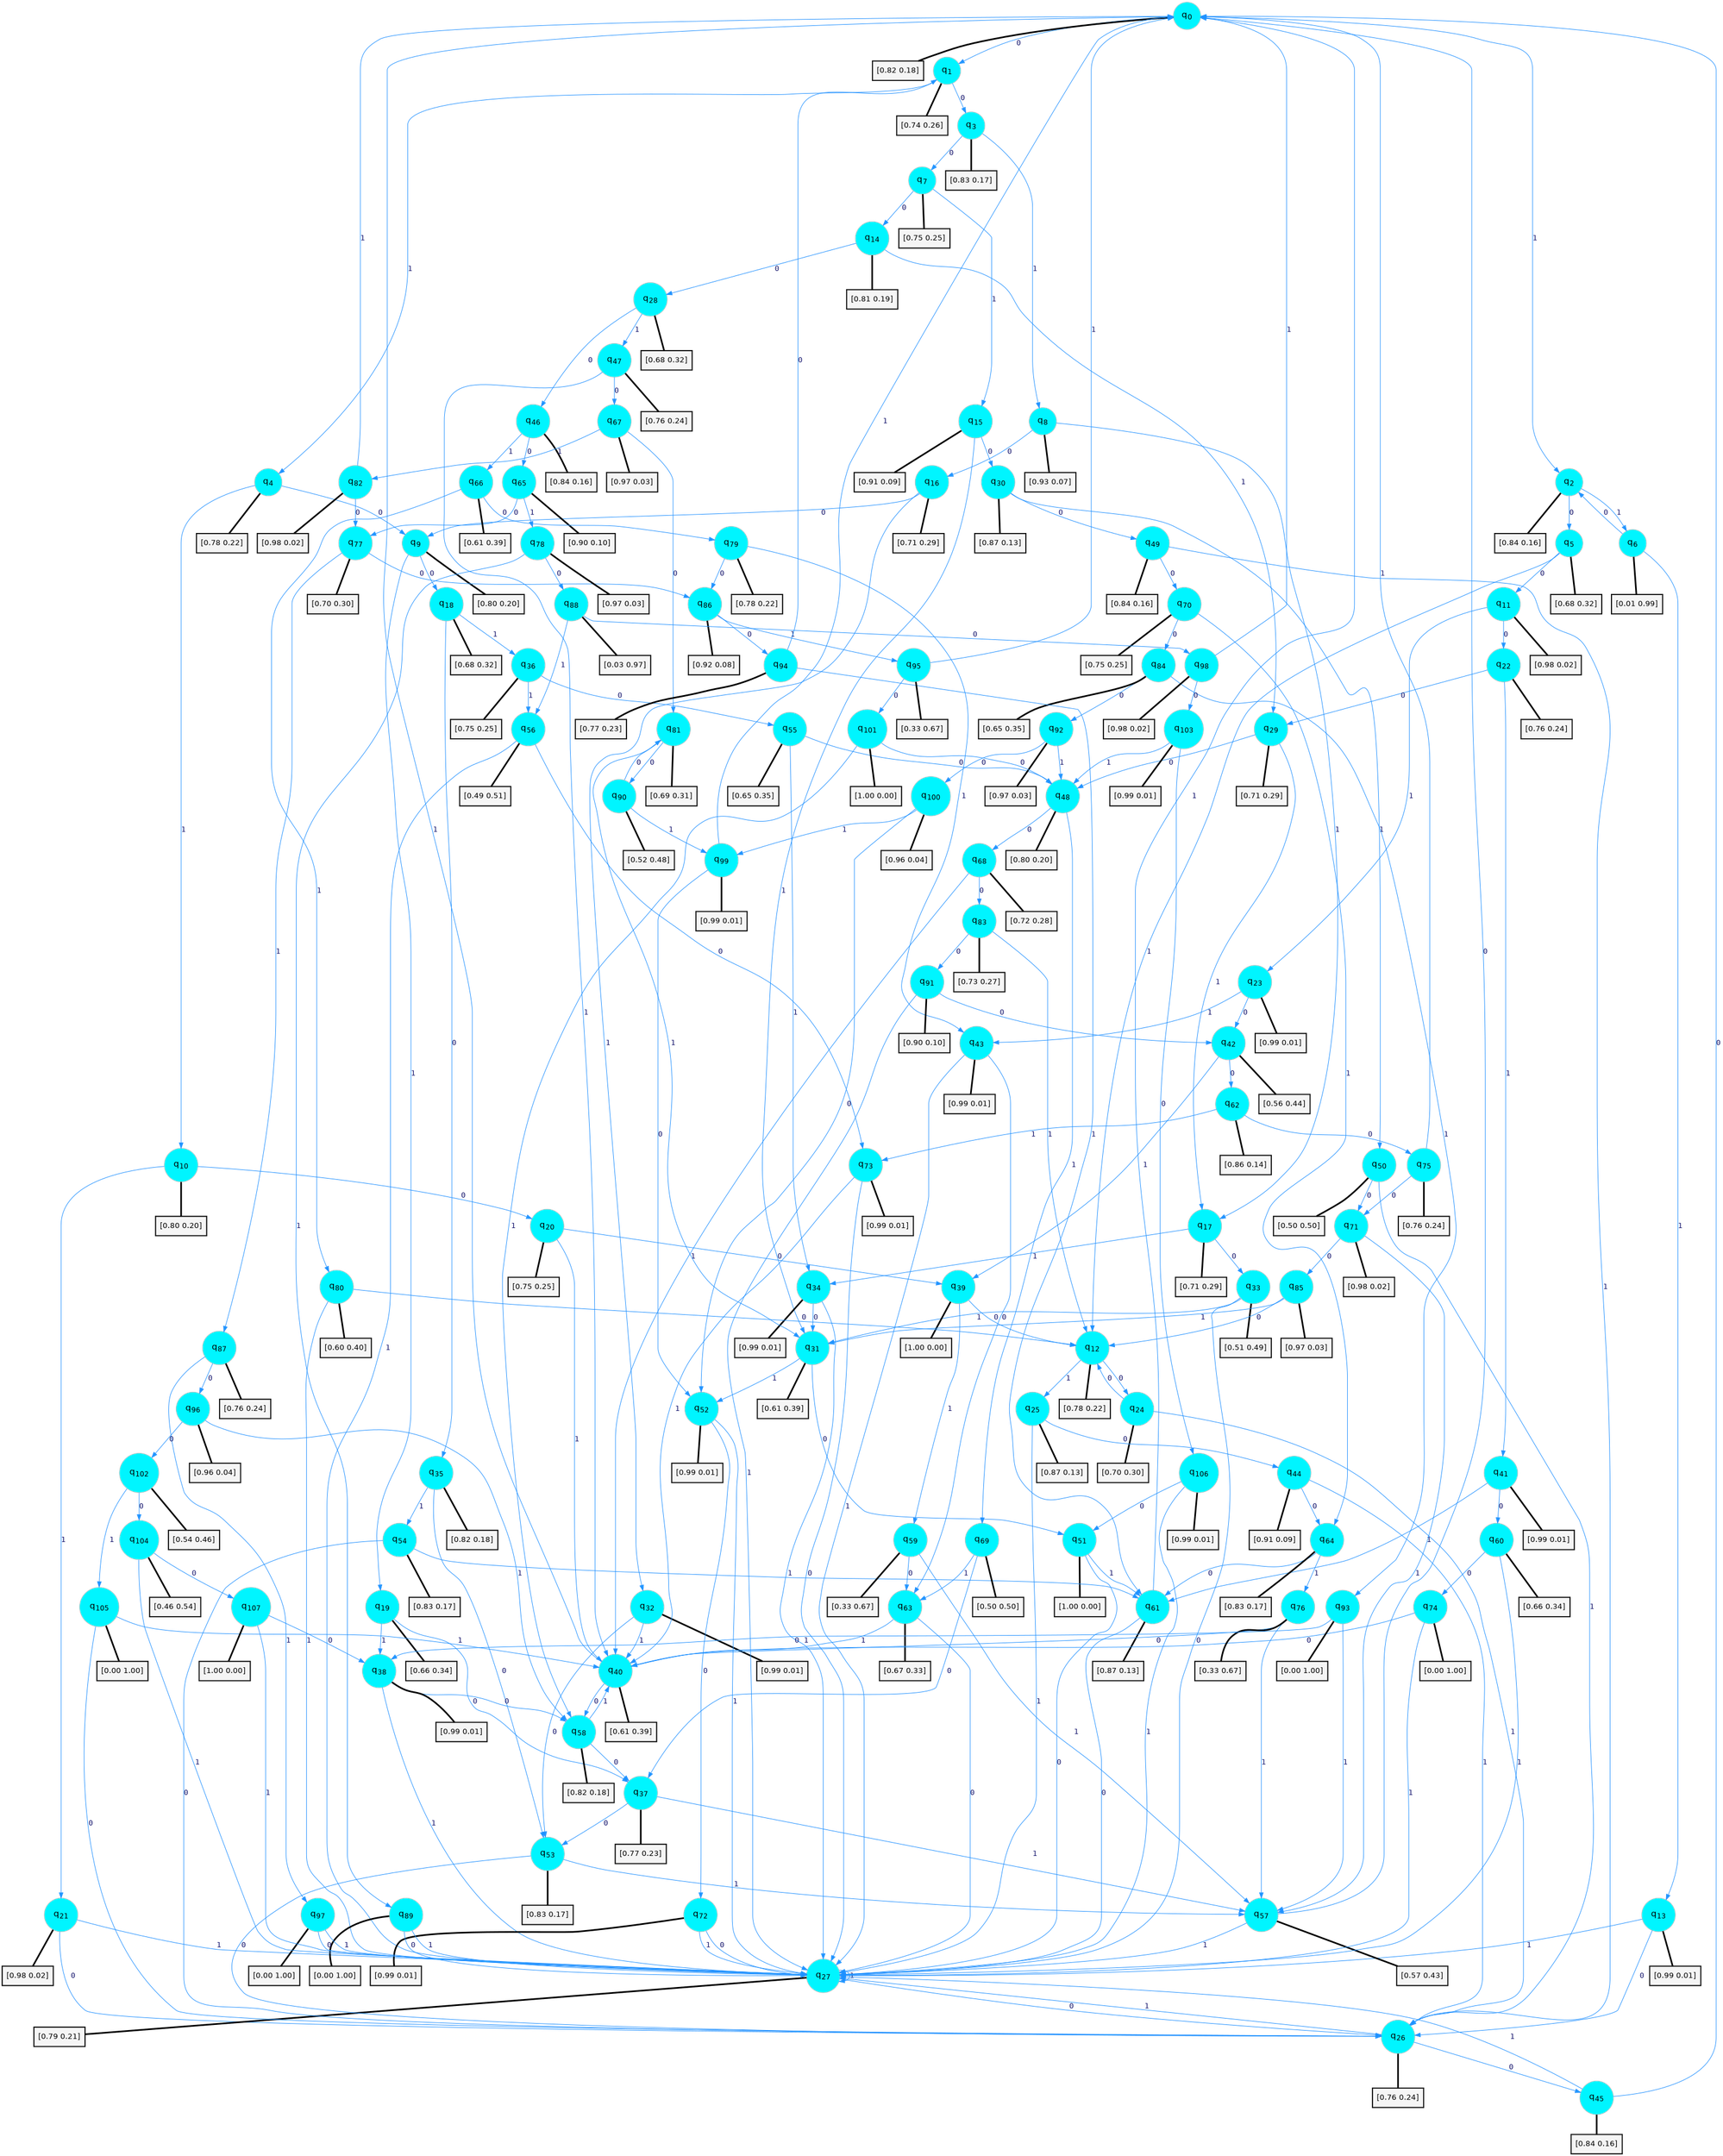 digraph G {
graph [
bgcolor=transparent, dpi=300, rankdir=TD, size="40,25"];
node [
color=gray, fillcolor=turquoise1, fontcolor=black, fontname=Helvetica, fontsize=16, fontweight=bold, shape=circle, style=filled];
edge [
arrowsize=1, color=dodgerblue1, fontcolor=midnightblue, fontname=courier, fontweight=bold, penwidth=1, style=solid, weight=20];
0[label=<q<SUB>0</SUB>>];
1[label=<q<SUB>1</SUB>>];
2[label=<q<SUB>2</SUB>>];
3[label=<q<SUB>3</SUB>>];
4[label=<q<SUB>4</SUB>>];
5[label=<q<SUB>5</SUB>>];
6[label=<q<SUB>6</SUB>>];
7[label=<q<SUB>7</SUB>>];
8[label=<q<SUB>8</SUB>>];
9[label=<q<SUB>9</SUB>>];
10[label=<q<SUB>10</SUB>>];
11[label=<q<SUB>11</SUB>>];
12[label=<q<SUB>12</SUB>>];
13[label=<q<SUB>13</SUB>>];
14[label=<q<SUB>14</SUB>>];
15[label=<q<SUB>15</SUB>>];
16[label=<q<SUB>16</SUB>>];
17[label=<q<SUB>17</SUB>>];
18[label=<q<SUB>18</SUB>>];
19[label=<q<SUB>19</SUB>>];
20[label=<q<SUB>20</SUB>>];
21[label=<q<SUB>21</SUB>>];
22[label=<q<SUB>22</SUB>>];
23[label=<q<SUB>23</SUB>>];
24[label=<q<SUB>24</SUB>>];
25[label=<q<SUB>25</SUB>>];
26[label=<q<SUB>26</SUB>>];
27[label=<q<SUB>27</SUB>>];
28[label=<q<SUB>28</SUB>>];
29[label=<q<SUB>29</SUB>>];
30[label=<q<SUB>30</SUB>>];
31[label=<q<SUB>31</SUB>>];
32[label=<q<SUB>32</SUB>>];
33[label=<q<SUB>33</SUB>>];
34[label=<q<SUB>34</SUB>>];
35[label=<q<SUB>35</SUB>>];
36[label=<q<SUB>36</SUB>>];
37[label=<q<SUB>37</SUB>>];
38[label=<q<SUB>38</SUB>>];
39[label=<q<SUB>39</SUB>>];
40[label=<q<SUB>40</SUB>>];
41[label=<q<SUB>41</SUB>>];
42[label=<q<SUB>42</SUB>>];
43[label=<q<SUB>43</SUB>>];
44[label=<q<SUB>44</SUB>>];
45[label=<q<SUB>45</SUB>>];
46[label=<q<SUB>46</SUB>>];
47[label=<q<SUB>47</SUB>>];
48[label=<q<SUB>48</SUB>>];
49[label=<q<SUB>49</SUB>>];
50[label=<q<SUB>50</SUB>>];
51[label=<q<SUB>51</SUB>>];
52[label=<q<SUB>52</SUB>>];
53[label=<q<SUB>53</SUB>>];
54[label=<q<SUB>54</SUB>>];
55[label=<q<SUB>55</SUB>>];
56[label=<q<SUB>56</SUB>>];
57[label=<q<SUB>57</SUB>>];
58[label=<q<SUB>58</SUB>>];
59[label=<q<SUB>59</SUB>>];
60[label=<q<SUB>60</SUB>>];
61[label=<q<SUB>61</SUB>>];
62[label=<q<SUB>62</SUB>>];
63[label=<q<SUB>63</SUB>>];
64[label=<q<SUB>64</SUB>>];
65[label=<q<SUB>65</SUB>>];
66[label=<q<SUB>66</SUB>>];
67[label=<q<SUB>67</SUB>>];
68[label=<q<SUB>68</SUB>>];
69[label=<q<SUB>69</SUB>>];
70[label=<q<SUB>70</SUB>>];
71[label=<q<SUB>71</SUB>>];
72[label=<q<SUB>72</SUB>>];
73[label=<q<SUB>73</SUB>>];
74[label=<q<SUB>74</SUB>>];
75[label=<q<SUB>75</SUB>>];
76[label=<q<SUB>76</SUB>>];
77[label=<q<SUB>77</SUB>>];
78[label=<q<SUB>78</SUB>>];
79[label=<q<SUB>79</SUB>>];
80[label=<q<SUB>80</SUB>>];
81[label=<q<SUB>81</SUB>>];
82[label=<q<SUB>82</SUB>>];
83[label=<q<SUB>83</SUB>>];
84[label=<q<SUB>84</SUB>>];
85[label=<q<SUB>85</SUB>>];
86[label=<q<SUB>86</SUB>>];
87[label=<q<SUB>87</SUB>>];
88[label=<q<SUB>88</SUB>>];
89[label=<q<SUB>89</SUB>>];
90[label=<q<SUB>90</SUB>>];
91[label=<q<SUB>91</SUB>>];
92[label=<q<SUB>92</SUB>>];
93[label=<q<SUB>93</SUB>>];
94[label=<q<SUB>94</SUB>>];
95[label=<q<SUB>95</SUB>>];
96[label=<q<SUB>96</SUB>>];
97[label=<q<SUB>97</SUB>>];
98[label=<q<SUB>98</SUB>>];
99[label=<q<SUB>99</SUB>>];
100[label=<q<SUB>100</SUB>>];
101[label=<q<SUB>101</SUB>>];
102[label=<q<SUB>102</SUB>>];
103[label=<q<SUB>103</SUB>>];
104[label=<q<SUB>104</SUB>>];
105[label=<q<SUB>105</SUB>>];
106[label=<q<SUB>106</SUB>>];
107[label=<q<SUB>107</SUB>>];
108[label="[0.82 0.18]", shape=box,fontcolor=black, fontname=Helvetica, fontsize=14, penwidth=2, fillcolor=whitesmoke,color=black];
109[label="[0.74 0.26]", shape=box,fontcolor=black, fontname=Helvetica, fontsize=14, penwidth=2, fillcolor=whitesmoke,color=black];
110[label="[0.84 0.16]", shape=box,fontcolor=black, fontname=Helvetica, fontsize=14, penwidth=2, fillcolor=whitesmoke,color=black];
111[label="[0.83 0.17]", shape=box,fontcolor=black, fontname=Helvetica, fontsize=14, penwidth=2, fillcolor=whitesmoke,color=black];
112[label="[0.78 0.22]", shape=box,fontcolor=black, fontname=Helvetica, fontsize=14, penwidth=2, fillcolor=whitesmoke,color=black];
113[label="[0.68 0.32]", shape=box,fontcolor=black, fontname=Helvetica, fontsize=14, penwidth=2, fillcolor=whitesmoke,color=black];
114[label="[0.01 0.99]", shape=box,fontcolor=black, fontname=Helvetica, fontsize=14, penwidth=2, fillcolor=whitesmoke,color=black];
115[label="[0.75 0.25]", shape=box,fontcolor=black, fontname=Helvetica, fontsize=14, penwidth=2, fillcolor=whitesmoke,color=black];
116[label="[0.93 0.07]", shape=box,fontcolor=black, fontname=Helvetica, fontsize=14, penwidth=2, fillcolor=whitesmoke,color=black];
117[label="[0.80 0.20]", shape=box,fontcolor=black, fontname=Helvetica, fontsize=14, penwidth=2, fillcolor=whitesmoke,color=black];
118[label="[0.80 0.20]", shape=box,fontcolor=black, fontname=Helvetica, fontsize=14, penwidth=2, fillcolor=whitesmoke,color=black];
119[label="[0.98 0.02]", shape=box,fontcolor=black, fontname=Helvetica, fontsize=14, penwidth=2, fillcolor=whitesmoke,color=black];
120[label="[0.78 0.22]", shape=box,fontcolor=black, fontname=Helvetica, fontsize=14, penwidth=2, fillcolor=whitesmoke,color=black];
121[label="[0.99 0.01]", shape=box,fontcolor=black, fontname=Helvetica, fontsize=14, penwidth=2, fillcolor=whitesmoke,color=black];
122[label="[0.81 0.19]", shape=box,fontcolor=black, fontname=Helvetica, fontsize=14, penwidth=2, fillcolor=whitesmoke,color=black];
123[label="[0.91 0.09]", shape=box,fontcolor=black, fontname=Helvetica, fontsize=14, penwidth=2, fillcolor=whitesmoke,color=black];
124[label="[0.71 0.29]", shape=box,fontcolor=black, fontname=Helvetica, fontsize=14, penwidth=2, fillcolor=whitesmoke,color=black];
125[label="[0.71 0.29]", shape=box,fontcolor=black, fontname=Helvetica, fontsize=14, penwidth=2, fillcolor=whitesmoke,color=black];
126[label="[0.68 0.32]", shape=box,fontcolor=black, fontname=Helvetica, fontsize=14, penwidth=2, fillcolor=whitesmoke,color=black];
127[label="[0.66 0.34]", shape=box,fontcolor=black, fontname=Helvetica, fontsize=14, penwidth=2, fillcolor=whitesmoke,color=black];
128[label="[0.75 0.25]", shape=box,fontcolor=black, fontname=Helvetica, fontsize=14, penwidth=2, fillcolor=whitesmoke,color=black];
129[label="[0.98 0.02]", shape=box,fontcolor=black, fontname=Helvetica, fontsize=14, penwidth=2, fillcolor=whitesmoke,color=black];
130[label="[0.76 0.24]", shape=box,fontcolor=black, fontname=Helvetica, fontsize=14, penwidth=2, fillcolor=whitesmoke,color=black];
131[label="[0.99 0.01]", shape=box,fontcolor=black, fontname=Helvetica, fontsize=14, penwidth=2, fillcolor=whitesmoke,color=black];
132[label="[0.70 0.30]", shape=box,fontcolor=black, fontname=Helvetica, fontsize=14, penwidth=2, fillcolor=whitesmoke,color=black];
133[label="[0.87 0.13]", shape=box,fontcolor=black, fontname=Helvetica, fontsize=14, penwidth=2, fillcolor=whitesmoke,color=black];
134[label="[0.76 0.24]", shape=box,fontcolor=black, fontname=Helvetica, fontsize=14, penwidth=2, fillcolor=whitesmoke,color=black];
135[label="[0.79 0.21]", shape=box,fontcolor=black, fontname=Helvetica, fontsize=14, penwidth=2, fillcolor=whitesmoke,color=black];
136[label="[0.68 0.32]", shape=box,fontcolor=black, fontname=Helvetica, fontsize=14, penwidth=2, fillcolor=whitesmoke,color=black];
137[label="[0.71 0.29]", shape=box,fontcolor=black, fontname=Helvetica, fontsize=14, penwidth=2, fillcolor=whitesmoke,color=black];
138[label="[0.87 0.13]", shape=box,fontcolor=black, fontname=Helvetica, fontsize=14, penwidth=2, fillcolor=whitesmoke,color=black];
139[label="[0.61 0.39]", shape=box,fontcolor=black, fontname=Helvetica, fontsize=14, penwidth=2, fillcolor=whitesmoke,color=black];
140[label="[0.99 0.01]", shape=box,fontcolor=black, fontname=Helvetica, fontsize=14, penwidth=2, fillcolor=whitesmoke,color=black];
141[label="[0.51 0.49]", shape=box,fontcolor=black, fontname=Helvetica, fontsize=14, penwidth=2, fillcolor=whitesmoke,color=black];
142[label="[0.99 0.01]", shape=box,fontcolor=black, fontname=Helvetica, fontsize=14, penwidth=2, fillcolor=whitesmoke,color=black];
143[label="[0.82 0.18]", shape=box,fontcolor=black, fontname=Helvetica, fontsize=14, penwidth=2, fillcolor=whitesmoke,color=black];
144[label="[0.75 0.25]", shape=box,fontcolor=black, fontname=Helvetica, fontsize=14, penwidth=2, fillcolor=whitesmoke,color=black];
145[label="[0.77 0.23]", shape=box,fontcolor=black, fontname=Helvetica, fontsize=14, penwidth=2, fillcolor=whitesmoke,color=black];
146[label="[0.99 0.01]", shape=box,fontcolor=black, fontname=Helvetica, fontsize=14, penwidth=2, fillcolor=whitesmoke,color=black];
147[label="[1.00 0.00]", shape=box,fontcolor=black, fontname=Helvetica, fontsize=14, penwidth=2, fillcolor=whitesmoke,color=black];
148[label="[0.61 0.39]", shape=box,fontcolor=black, fontname=Helvetica, fontsize=14, penwidth=2, fillcolor=whitesmoke,color=black];
149[label="[0.99 0.01]", shape=box,fontcolor=black, fontname=Helvetica, fontsize=14, penwidth=2, fillcolor=whitesmoke,color=black];
150[label="[0.56 0.44]", shape=box,fontcolor=black, fontname=Helvetica, fontsize=14, penwidth=2, fillcolor=whitesmoke,color=black];
151[label="[0.99 0.01]", shape=box,fontcolor=black, fontname=Helvetica, fontsize=14, penwidth=2, fillcolor=whitesmoke,color=black];
152[label="[0.91 0.09]", shape=box,fontcolor=black, fontname=Helvetica, fontsize=14, penwidth=2, fillcolor=whitesmoke,color=black];
153[label="[0.84 0.16]", shape=box,fontcolor=black, fontname=Helvetica, fontsize=14, penwidth=2, fillcolor=whitesmoke,color=black];
154[label="[0.84 0.16]", shape=box,fontcolor=black, fontname=Helvetica, fontsize=14, penwidth=2, fillcolor=whitesmoke,color=black];
155[label="[0.76 0.24]", shape=box,fontcolor=black, fontname=Helvetica, fontsize=14, penwidth=2, fillcolor=whitesmoke,color=black];
156[label="[0.80 0.20]", shape=box,fontcolor=black, fontname=Helvetica, fontsize=14, penwidth=2, fillcolor=whitesmoke,color=black];
157[label="[0.84 0.16]", shape=box,fontcolor=black, fontname=Helvetica, fontsize=14, penwidth=2, fillcolor=whitesmoke,color=black];
158[label="[0.50 0.50]", shape=box,fontcolor=black, fontname=Helvetica, fontsize=14, penwidth=2, fillcolor=whitesmoke,color=black];
159[label="[1.00 0.00]", shape=box,fontcolor=black, fontname=Helvetica, fontsize=14, penwidth=2, fillcolor=whitesmoke,color=black];
160[label="[0.99 0.01]", shape=box,fontcolor=black, fontname=Helvetica, fontsize=14, penwidth=2, fillcolor=whitesmoke,color=black];
161[label="[0.83 0.17]", shape=box,fontcolor=black, fontname=Helvetica, fontsize=14, penwidth=2, fillcolor=whitesmoke,color=black];
162[label="[0.83 0.17]", shape=box,fontcolor=black, fontname=Helvetica, fontsize=14, penwidth=2, fillcolor=whitesmoke,color=black];
163[label="[0.65 0.35]", shape=box,fontcolor=black, fontname=Helvetica, fontsize=14, penwidth=2, fillcolor=whitesmoke,color=black];
164[label="[0.49 0.51]", shape=box,fontcolor=black, fontname=Helvetica, fontsize=14, penwidth=2, fillcolor=whitesmoke,color=black];
165[label="[0.57 0.43]", shape=box,fontcolor=black, fontname=Helvetica, fontsize=14, penwidth=2, fillcolor=whitesmoke,color=black];
166[label="[0.82 0.18]", shape=box,fontcolor=black, fontname=Helvetica, fontsize=14, penwidth=2, fillcolor=whitesmoke,color=black];
167[label="[0.33 0.67]", shape=box,fontcolor=black, fontname=Helvetica, fontsize=14, penwidth=2, fillcolor=whitesmoke,color=black];
168[label="[0.66 0.34]", shape=box,fontcolor=black, fontname=Helvetica, fontsize=14, penwidth=2, fillcolor=whitesmoke,color=black];
169[label="[0.87 0.13]", shape=box,fontcolor=black, fontname=Helvetica, fontsize=14, penwidth=2, fillcolor=whitesmoke,color=black];
170[label="[0.86 0.14]", shape=box,fontcolor=black, fontname=Helvetica, fontsize=14, penwidth=2, fillcolor=whitesmoke,color=black];
171[label="[0.67 0.33]", shape=box,fontcolor=black, fontname=Helvetica, fontsize=14, penwidth=2, fillcolor=whitesmoke,color=black];
172[label="[0.83 0.17]", shape=box,fontcolor=black, fontname=Helvetica, fontsize=14, penwidth=2, fillcolor=whitesmoke,color=black];
173[label="[0.90 0.10]", shape=box,fontcolor=black, fontname=Helvetica, fontsize=14, penwidth=2, fillcolor=whitesmoke,color=black];
174[label="[0.61 0.39]", shape=box,fontcolor=black, fontname=Helvetica, fontsize=14, penwidth=2, fillcolor=whitesmoke,color=black];
175[label="[0.97 0.03]", shape=box,fontcolor=black, fontname=Helvetica, fontsize=14, penwidth=2, fillcolor=whitesmoke,color=black];
176[label="[0.72 0.28]", shape=box,fontcolor=black, fontname=Helvetica, fontsize=14, penwidth=2, fillcolor=whitesmoke,color=black];
177[label="[0.50 0.50]", shape=box,fontcolor=black, fontname=Helvetica, fontsize=14, penwidth=2, fillcolor=whitesmoke,color=black];
178[label="[0.75 0.25]", shape=box,fontcolor=black, fontname=Helvetica, fontsize=14, penwidth=2, fillcolor=whitesmoke,color=black];
179[label="[0.98 0.02]", shape=box,fontcolor=black, fontname=Helvetica, fontsize=14, penwidth=2, fillcolor=whitesmoke,color=black];
180[label="[0.99 0.01]", shape=box,fontcolor=black, fontname=Helvetica, fontsize=14, penwidth=2, fillcolor=whitesmoke,color=black];
181[label="[0.99 0.01]", shape=box,fontcolor=black, fontname=Helvetica, fontsize=14, penwidth=2, fillcolor=whitesmoke,color=black];
182[label="[0.00 1.00]", shape=box,fontcolor=black, fontname=Helvetica, fontsize=14, penwidth=2, fillcolor=whitesmoke,color=black];
183[label="[0.76 0.24]", shape=box,fontcolor=black, fontname=Helvetica, fontsize=14, penwidth=2, fillcolor=whitesmoke,color=black];
184[label="[0.33 0.67]", shape=box,fontcolor=black, fontname=Helvetica, fontsize=14, penwidth=2, fillcolor=whitesmoke,color=black];
185[label="[0.70 0.30]", shape=box,fontcolor=black, fontname=Helvetica, fontsize=14, penwidth=2, fillcolor=whitesmoke,color=black];
186[label="[0.97 0.03]", shape=box,fontcolor=black, fontname=Helvetica, fontsize=14, penwidth=2, fillcolor=whitesmoke,color=black];
187[label="[0.78 0.22]", shape=box,fontcolor=black, fontname=Helvetica, fontsize=14, penwidth=2, fillcolor=whitesmoke,color=black];
188[label="[0.60 0.40]", shape=box,fontcolor=black, fontname=Helvetica, fontsize=14, penwidth=2, fillcolor=whitesmoke,color=black];
189[label="[0.69 0.31]", shape=box,fontcolor=black, fontname=Helvetica, fontsize=14, penwidth=2, fillcolor=whitesmoke,color=black];
190[label="[0.98 0.02]", shape=box,fontcolor=black, fontname=Helvetica, fontsize=14, penwidth=2, fillcolor=whitesmoke,color=black];
191[label="[0.73 0.27]", shape=box,fontcolor=black, fontname=Helvetica, fontsize=14, penwidth=2, fillcolor=whitesmoke,color=black];
192[label="[0.65 0.35]", shape=box,fontcolor=black, fontname=Helvetica, fontsize=14, penwidth=2, fillcolor=whitesmoke,color=black];
193[label="[0.97 0.03]", shape=box,fontcolor=black, fontname=Helvetica, fontsize=14, penwidth=2, fillcolor=whitesmoke,color=black];
194[label="[0.92 0.08]", shape=box,fontcolor=black, fontname=Helvetica, fontsize=14, penwidth=2, fillcolor=whitesmoke,color=black];
195[label="[0.76 0.24]", shape=box,fontcolor=black, fontname=Helvetica, fontsize=14, penwidth=2, fillcolor=whitesmoke,color=black];
196[label="[0.03 0.97]", shape=box,fontcolor=black, fontname=Helvetica, fontsize=14, penwidth=2, fillcolor=whitesmoke,color=black];
197[label="[0.00 1.00]", shape=box,fontcolor=black, fontname=Helvetica, fontsize=14, penwidth=2, fillcolor=whitesmoke,color=black];
198[label="[0.52 0.48]", shape=box,fontcolor=black, fontname=Helvetica, fontsize=14, penwidth=2, fillcolor=whitesmoke,color=black];
199[label="[0.90 0.10]", shape=box,fontcolor=black, fontname=Helvetica, fontsize=14, penwidth=2, fillcolor=whitesmoke,color=black];
200[label="[0.97 0.03]", shape=box,fontcolor=black, fontname=Helvetica, fontsize=14, penwidth=2, fillcolor=whitesmoke,color=black];
201[label="[0.00 1.00]", shape=box,fontcolor=black, fontname=Helvetica, fontsize=14, penwidth=2, fillcolor=whitesmoke,color=black];
202[label="[0.77 0.23]", shape=box,fontcolor=black, fontname=Helvetica, fontsize=14, penwidth=2, fillcolor=whitesmoke,color=black];
203[label="[0.33 0.67]", shape=box,fontcolor=black, fontname=Helvetica, fontsize=14, penwidth=2, fillcolor=whitesmoke,color=black];
204[label="[0.96 0.04]", shape=box,fontcolor=black, fontname=Helvetica, fontsize=14, penwidth=2, fillcolor=whitesmoke,color=black];
205[label="[0.00 1.00]", shape=box,fontcolor=black, fontname=Helvetica, fontsize=14, penwidth=2, fillcolor=whitesmoke,color=black];
206[label="[0.98 0.02]", shape=box,fontcolor=black, fontname=Helvetica, fontsize=14, penwidth=2, fillcolor=whitesmoke,color=black];
207[label="[0.99 0.01]", shape=box,fontcolor=black, fontname=Helvetica, fontsize=14, penwidth=2, fillcolor=whitesmoke,color=black];
208[label="[0.96 0.04]", shape=box,fontcolor=black, fontname=Helvetica, fontsize=14, penwidth=2, fillcolor=whitesmoke,color=black];
209[label="[1.00 0.00]", shape=box,fontcolor=black, fontname=Helvetica, fontsize=14, penwidth=2, fillcolor=whitesmoke,color=black];
210[label="[0.54 0.46]", shape=box,fontcolor=black, fontname=Helvetica, fontsize=14, penwidth=2, fillcolor=whitesmoke,color=black];
211[label="[0.99 0.01]", shape=box,fontcolor=black, fontname=Helvetica, fontsize=14, penwidth=2, fillcolor=whitesmoke,color=black];
212[label="[0.46 0.54]", shape=box,fontcolor=black, fontname=Helvetica, fontsize=14, penwidth=2, fillcolor=whitesmoke,color=black];
213[label="[0.00 1.00]", shape=box,fontcolor=black, fontname=Helvetica, fontsize=14, penwidth=2, fillcolor=whitesmoke,color=black];
214[label="[0.99 0.01]", shape=box,fontcolor=black, fontname=Helvetica, fontsize=14, penwidth=2, fillcolor=whitesmoke,color=black];
215[label="[1.00 0.00]", shape=box,fontcolor=black, fontname=Helvetica, fontsize=14, penwidth=2, fillcolor=whitesmoke,color=black];
0->1 [label=0];
0->2 [label=1];
0->108 [arrowhead=none, penwidth=3,color=black];
1->3 [label=0];
1->4 [label=1];
1->109 [arrowhead=none, penwidth=3,color=black];
2->5 [label=0];
2->6 [label=1];
2->110 [arrowhead=none, penwidth=3,color=black];
3->7 [label=0];
3->8 [label=1];
3->111 [arrowhead=none, penwidth=3,color=black];
4->9 [label=0];
4->10 [label=1];
4->112 [arrowhead=none, penwidth=3,color=black];
5->11 [label=0];
5->12 [label=1];
5->113 [arrowhead=none, penwidth=3,color=black];
6->2 [label=0];
6->13 [label=1];
6->114 [arrowhead=none, penwidth=3,color=black];
7->14 [label=0];
7->15 [label=1];
7->115 [arrowhead=none, penwidth=3,color=black];
8->16 [label=0];
8->17 [label=1];
8->116 [arrowhead=none, penwidth=3,color=black];
9->18 [label=0];
9->19 [label=1];
9->117 [arrowhead=none, penwidth=3,color=black];
10->20 [label=0];
10->21 [label=1];
10->118 [arrowhead=none, penwidth=3,color=black];
11->22 [label=0];
11->23 [label=1];
11->119 [arrowhead=none, penwidth=3,color=black];
12->24 [label=0];
12->25 [label=1];
12->120 [arrowhead=none, penwidth=3,color=black];
13->26 [label=0];
13->27 [label=1];
13->121 [arrowhead=none, penwidth=3,color=black];
14->28 [label=0];
14->29 [label=1];
14->122 [arrowhead=none, penwidth=3,color=black];
15->30 [label=0];
15->31 [label=1];
15->123 [arrowhead=none, penwidth=3,color=black];
16->9 [label=0];
16->32 [label=1];
16->124 [arrowhead=none, penwidth=3,color=black];
17->33 [label=0];
17->34 [label=1];
17->125 [arrowhead=none, penwidth=3,color=black];
18->35 [label=0];
18->36 [label=1];
18->126 [arrowhead=none, penwidth=3,color=black];
19->37 [label=0];
19->38 [label=1];
19->127 [arrowhead=none, penwidth=3,color=black];
20->39 [label=0];
20->40 [label=1];
20->128 [arrowhead=none, penwidth=3,color=black];
21->26 [label=0];
21->27 [label=1];
21->129 [arrowhead=none, penwidth=3,color=black];
22->29 [label=0];
22->41 [label=1];
22->130 [arrowhead=none, penwidth=3,color=black];
23->42 [label=0];
23->43 [label=1];
23->131 [arrowhead=none, penwidth=3,color=black];
24->12 [label=0];
24->26 [label=1];
24->132 [arrowhead=none, penwidth=3,color=black];
25->44 [label=0];
25->27 [label=1];
25->133 [arrowhead=none, penwidth=3,color=black];
26->45 [label=0];
26->27 [label=1];
26->134 [arrowhead=none, penwidth=3,color=black];
27->26 [label=0];
27->27 [label=1];
27->135 [arrowhead=none, penwidth=3,color=black];
28->46 [label=0];
28->47 [label=1];
28->136 [arrowhead=none, penwidth=3,color=black];
29->48 [label=0];
29->17 [label=1];
29->137 [arrowhead=none, penwidth=3,color=black];
30->49 [label=0];
30->50 [label=1];
30->138 [arrowhead=none, penwidth=3,color=black];
31->51 [label=0];
31->52 [label=1];
31->139 [arrowhead=none, penwidth=3,color=black];
32->53 [label=0];
32->40 [label=1];
32->140 [arrowhead=none, penwidth=3,color=black];
33->27 [label=0];
33->31 [label=1];
33->141 [arrowhead=none, penwidth=3,color=black];
34->31 [label=0];
34->27 [label=1];
34->142 [arrowhead=none, penwidth=3,color=black];
35->53 [label=0];
35->54 [label=1];
35->143 [arrowhead=none, penwidth=3,color=black];
36->55 [label=0];
36->56 [label=1];
36->144 [arrowhead=none, penwidth=3,color=black];
37->53 [label=0];
37->57 [label=1];
37->145 [arrowhead=none, penwidth=3,color=black];
38->58 [label=0];
38->27 [label=1];
38->146 [arrowhead=none, penwidth=3,color=black];
39->12 [label=0];
39->59 [label=1];
39->147 [arrowhead=none, penwidth=3,color=black];
40->58 [label=0];
40->0 [label=1];
40->148 [arrowhead=none, penwidth=3,color=black];
41->60 [label=0];
41->61 [label=1];
41->149 [arrowhead=none, penwidth=3,color=black];
42->62 [label=0];
42->39 [label=1];
42->150 [arrowhead=none, penwidth=3,color=black];
43->63 [label=0];
43->27 [label=1];
43->151 [arrowhead=none, penwidth=3,color=black];
44->64 [label=0];
44->26 [label=1];
44->152 [arrowhead=none, penwidth=3,color=black];
45->0 [label=0];
45->27 [label=1];
45->153 [arrowhead=none, penwidth=3,color=black];
46->65 [label=0];
46->66 [label=1];
46->154 [arrowhead=none, penwidth=3,color=black];
47->67 [label=0];
47->40 [label=1];
47->155 [arrowhead=none, penwidth=3,color=black];
48->68 [label=0];
48->69 [label=1];
48->156 [arrowhead=none, penwidth=3,color=black];
49->70 [label=0];
49->26 [label=1];
49->157 [arrowhead=none, penwidth=3,color=black];
50->71 [label=0];
50->26 [label=1];
50->158 [arrowhead=none, penwidth=3,color=black];
51->27 [label=0];
51->61 [label=1];
51->159 [arrowhead=none, penwidth=3,color=black];
52->72 [label=0];
52->27 [label=1];
52->160 [arrowhead=none, penwidth=3,color=black];
53->26 [label=0];
53->57 [label=1];
53->161 [arrowhead=none, penwidth=3,color=black];
54->26 [label=0];
54->61 [label=1];
54->162 [arrowhead=none, penwidth=3,color=black];
55->48 [label=0];
55->34 [label=1];
55->163 [arrowhead=none, penwidth=3,color=black];
56->73 [label=0];
56->27 [label=1];
56->164 [arrowhead=none, penwidth=3,color=black];
57->0 [label=0];
57->27 [label=1];
57->165 [arrowhead=none, penwidth=3,color=black];
58->37 [label=0];
58->40 [label=1];
58->166 [arrowhead=none, penwidth=3,color=black];
59->63 [label=0];
59->57 [label=1];
59->167 [arrowhead=none, penwidth=3,color=black];
60->74 [label=0];
60->27 [label=1];
60->168 [arrowhead=none, penwidth=3,color=black];
61->27 [label=0];
61->0 [label=1];
61->169 [arrowhead=none, penwidth=3,color=black];
62->75 [label=0];
62->73 [label=1];
62->170 [arrowhead=none, penwidth=3,color=black];
63->27 [label=0];
63->40 [label=1];
63->171 [arrowhead=none, penwidth=3,color=black];
64->61 [label=0];
64->76 [label=1];
64->172 [arrowhead=none, penwidth=3,color=black];
65->77 [label=0];
65->78 [label=1];
65->173 [arrowhead=none, penwidth=3,color=black];
66->79 [label=0];
66->80 [label=1];
66->174 [arrowhead=none, penwidth=3,color=black];
67->81 [label=0];
67->82 [label=1];
67->175 [arrowhead=none, penwidth=3,color=black];
68->83 [label=0];
68->40 [label=1];
68->176 [arrowhead=none, penwidth=3,color=black];
69->37 [label=0];
69->63 [label=1];
69->177 [arrowhead=none, penwidth=3,color=black];
70->84 [label=0];
70->64 [label=1];
70->178 [arrowhead=none, penwidth=3,color=black];
71->85 [label=0];
71->57 [label=1];
71->179 [arrowhead=none, penwidth=3,color=black];
72->27 [label=0];
72->27 [label=1];
72->180 [arrowhead=none, penwidth=3,color=black];
73->27 [label=0];
73->40 [label=1];
73->181 [arrowhead=none, penwidth=3,color=black];
74->40 [label=0];
74->27 [label=1];
74->182 [arrowhead=none, penwidth=3,color=black];
75->71 [label=0];
75->0 [label=1];
75->183 [arrowhead=none, penwidth=3,color=black];
76->40 [label=0];
76->57 [label=1];
76->184 [arrowhead=none, penwidth=3,color=black];
77->86 [label=0];
77->87 [label=1];
77->185 [arrowhead=none, penwidth=3,color=black];
78->88 [label=0];
78->89 [label=1];
78->186 [arrowhead=none, penwidth=3,color=black];
79->86 [label=0];
79->43 [label=1];
79->187 [arrowhead=none, penwidth=3,color=black];
80->12 [label=0];
80->27 [label=1];
80->188 [arrowhead=none, penwidth=3,color=black];
81->90 [label=0];
81->31 [label=1];
81->189 [arrowhead=none, penwidth=3,color=black];
82->77 [label=0];
82->0 [label=1];
82->190 [arrowhead=none, penwidth=3,color=black];
83->91 [label=0];
83->12 [label=1];
83->191 [arrowhead=none, penwidth=3,color=black];
84->92 [label=0];
84->93 [label=1];
84->192 [arrowhead=none, penwidth=3,color=black];
85->12 [label=0];
85->31 [label=1];
85->193 [arrowhead=none, penwidth=3,color=black];
86->94 [label=0];
86->95 [label=1];
86->194 [arrowhead=none, penwidth=3,color=black];
87->96 [label=0];
87->97 [label=1];
87->195 [arrowhead=none, penwidth=3,color=black];
88->98 [label=0];
88->56 [label=1];
88->196 [arrowhead=none, penwidth=3,color=black];
89->27 [label=0];
89->27 [label=1];
89->197 [arrowhead=none, penwidth=3,color=black];
90->81 [label=0];
90->99 [label=1];
90->198 [arrowhead=none, penwidth=3,color=black];
91->42 [label=0];
91->27 [label=1];
91->199 [arrowhead=none, penwidth=3,color=black];
92->100 [label=0];
92->48 [label=1];
92->200 [arrowhead=none, penwidth=3,color=black];
93->38 [label=0];
93->57 [label=1];
93->201 [arrowhead=none, penwidth=3,color=black];
94->1 [label=0];
94->61 [label=1];
94->202 [arrowhead=none, penwidth=3,color=black];
95->101 [label=0];
95->0 [label=1];
95->203 [arrowhead=none, penwidth=3,color=black];
96->102 [label=0];
96->58 [label=1];
96->204 [arrowhead=none, penwidth=3,color=black];
97->27 [label=0];
97->27 [label=1];
97->205 [arrowhead=none, penwidth=3,color=black];
98->103 [label=0];
98->0 [label=1];
98->206 [arrowhead=none, penwidth=3,color=black];
99->52 [label=0];
99->0 [label=1];
99->207 [arrowhead=none, penwidth=3,color=black];
100->52 [label=0];
100->99 [label=1];
100->208 [arrowhead=none, penwidth=3,color=black];
101->48 [label=0];
101->58 [label=1];
101->209 [arrowhead=none, penwidth=3,color=black];
102->104 [label=0];
102->105 [label=1];
102->210 [arrowhead=none, penwidth=3,color=black];
103->106 [label=0];
103->48 [label=1];
103->211 [arrowhead=none, penwidth=3,color=black];
104->107 [label=0];
104->27 [label=1];
104->212 [arrowhead=none, penwidth=3,color=black];
105->26 [label=0];
105->40 [label=1];
105->213 [arrowhead=none, penwidth=3,color=black];
106->51 [label=0];
106->27 [label=1];
106->214 [arrowhead=none, penwidth=3,color=black];
107->38 [label=0];
107->27 [label=1];
107->215 [arrowhead=none, penwidth=3,color=black];
}
